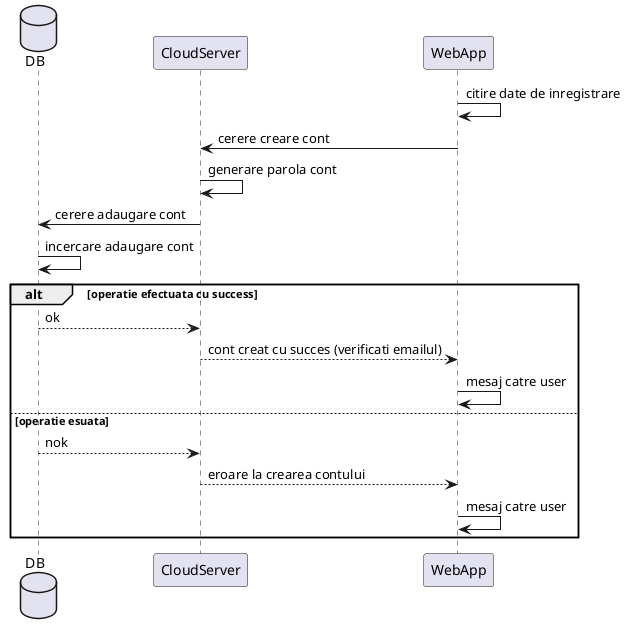 @startuml signup

database DB
participant CloudServer
participant WebApp

WebApp -> WebApp: citire date de inregistrare
WebApp -> CloudServer: cerere creare cont
CloudServer -> CloudServer: generare parola cont
CloudServer -> DB: cerere adaugare cont
DB -> DB: incercare adaugare cont

alt operatie efectuata cu success
    DB --> CloudServer: ok
    CloudServer --> WebApp: cont creat cu succes (verificati emailul)
    WebApp -> WebApp: mesaj catre user
else operatie esuata
    DB --> CloudServer: nok
    CloudServer --> WebApp: eroare la crearea contului
    WebApp -> WebApp: mesaj catre user
end

@enduml